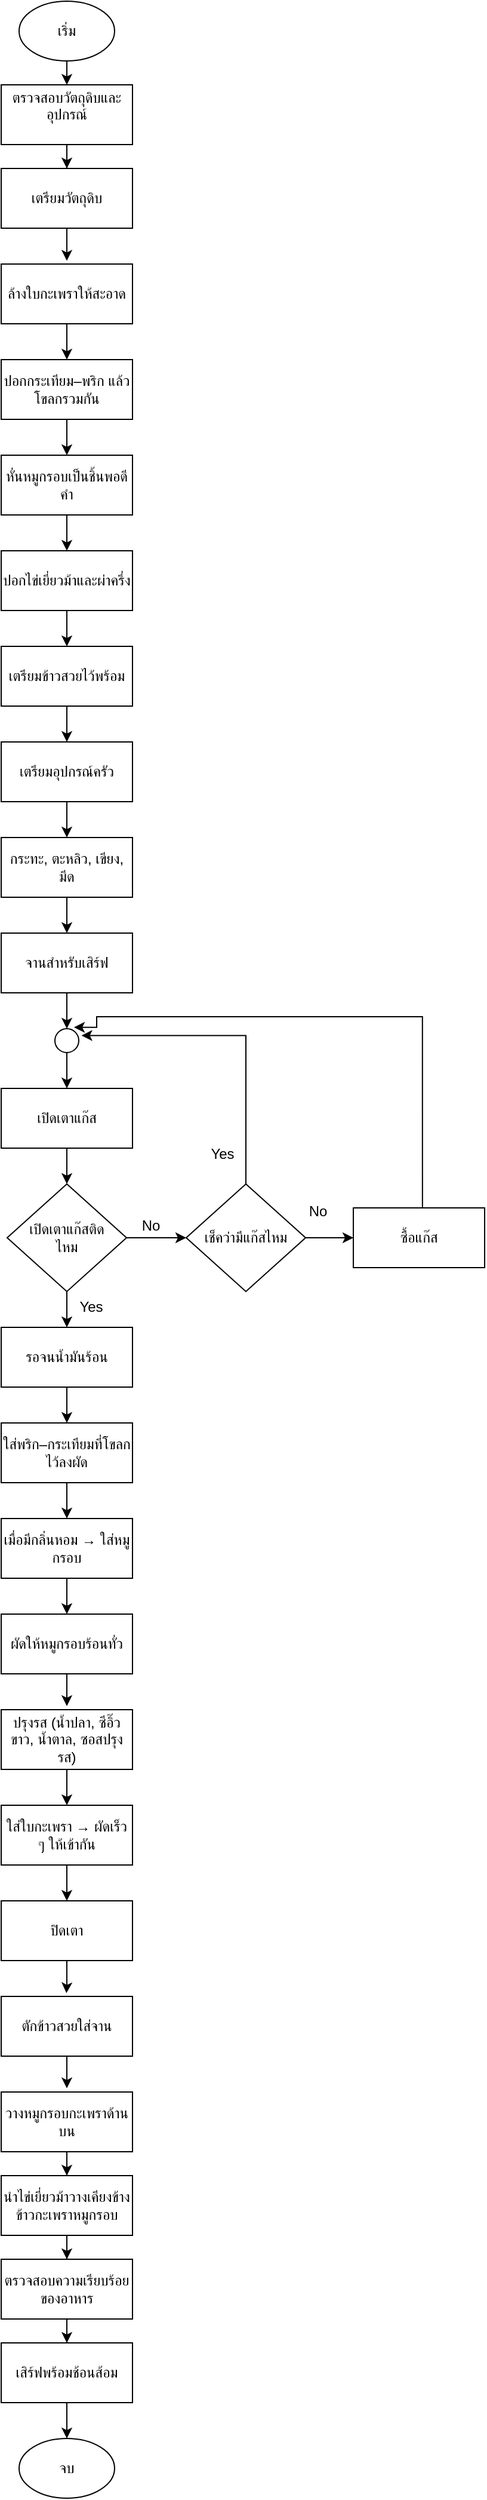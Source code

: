 <mxfile version="28.2.5">
  <diagram name="Page-1" id="RbMmG9RkvynbeP50xYJT">
    <mxGraphModel dx="1773" dy="993" grid="1" gridSize="10" guides="1" tooltips="1" connect="1" arrows="1" fold="1" page="1" pageScale="1" pageWidth="850" pageHeight="1100" math="0" shadow="0">
      <root>
        <mxCell id="0" />
        <mxCell id="1" parent="0" />
        <mxCell id="uiAiVuAlV3e7LGUHGTL--1" value="เริ่ม" style="ellipse;whiteSpace=wrap;html=1;" vertex="1" parent="1">
          <mxGeometry x="360" y="50" width="80" height="50" as="geometry" />
        </mxCell>
        <mxCell id="uiAiVuAlV3e7LGUHGTL--20" style="edgeStyle=orthogonalEdgeStyle;rounded=0;orthogonalLoop=1;jettySize=auto;html=1;entryX=0.5;entryY=0;entryDx=0;entryDy=0;" edge="1" parent="1" source="uiAiVuAlV3e7LGUHGTL--3" target="uiAiVuAlV3e7LGUHGTL--4">
          <mxGeometry relative="1" as="geometry" />
        </mxCell>
        <mxCell id="uiAiVuAlV3e7LGUHGTL--3" value="&lt;div&gt;ตรวจสอบวัตถุดิบและอุปกรณ์&lt;/div&gt;&lt;div&gt;&lt;br&gt;&lt;/div&gt;" style="rounded=0;whiteSpace=wrap;html=1;" vertex="1" parent="1">
          <mxGeometry x="345" y="120" width="110" height="50" as="geometry" />
        </mxCell>
        <mxCell id="uiAiVuAlV3e7LGUHGTL--4" value="&lt;div&gt;เตรียมวัตถุดิบ&lt;/div&gt;" style="rounded=0;whiteSpace=wrap;html=1;" vertex="1" parent="1">
          <mxGeometry x="345" y="190" width="110" height="50" as="geometry" />
        </mxCell>
        <mxCell id="uiAiVuAlV3e7LGUHGTL--74" style="edgeStyle=orthogonalEdgeStyle;rounded=0;orthogonalLoop=1;jettySize=auto;html=1;entryX=0.5;entryY=0;entryDx=0;entryDy=0;" edge="1" parent="1" source="uiAiVuAlV3e7LGUHGTL--5" target="uiAiVuAlV3e7LGUHGTL--6">
          <mxGeometry relative="1" as="geometry" />
        </mxCell>
        <mxCell id="uiAiVuAlV3e7LGUHGTL--5" value="&lt;div&gt;ล้างใบกะเพราให้สะอาด&lt;/div&gt;" style="rounded=0;whiteSpace=wrap;html=1;" vertex="1" parent="1">
          <mxGeometry x="345" y="270" width="110" height="50" as="geometry" />
        </mxCell>
        <mxCell id="uiAiVuAlV3e7LGUHGTL--73" style="edgeStyle=orthogonalEdgeStyle;rounded=0;orthogonalLoop=1;jettySize=auto;html=1;entryX=0.5;entryY=0;entryDx=0;entryDy=0;" edge="1" parent="1" source="uiAiVuAlV3e7LGUHGTL--6" target="uiAiVuAlV3e7LGUHGTL--7">
          <mxGeometry relative="1" as="geometry" />
        </mxCell>
        <mxCell id="uiAiVuAlV3e7LGUHGTL--6" value="&lt;div&gt;ปอกกระเทียม–พริก แล้วโขลกรวมกัน&lt;/div&gt;" style="rounded=0;whiteSpace=wrap;html=1;" vertex="1" parent="1">
          <mxGeometry x="345" y="350" width="110" height="50" as="geometry" />
        </mxCell>
        <mxCell id="uiAiVuAlV3e7LGUHGTL--72" style="edgeStyle=orthogonalEdgeStyle;rounded=0;orthogonalLoop=1;jettySize=auto;html=1;entryX=0.5;entryY=0;entryDx=0;entryDy=0;" edge="1" parent="1" source="uiAiVuAlV3e7LGUHGTL--7" target="uiAiVuAlV3e7LGUHGTL--8">
          <mxGeometry relative="1" as="geometry" />
        </mxCell>
        <mxCell id="uiAiVuAlV3e7LGUHGTL--7" value="&lt;div&gt;หั่นหมูกรอบเป็นชิ้นพอดีคำ&lt;/div&gt;" style="rounded=0;whiteSpace=wrap;html=1;" vertex="1" parent="1">
          <mxGeometry x="345" y="430" width="110" height="50" as="geometry" />
        </mxCell>
        <mxCell id="uiAiVuAlV3e7LGUHGTL--71" style="edgeStyle=orthogonalEdgeStyle;rounded=0;orthogonalLoop=1;jettySize=auto;html=1;entryX=0.5;entryY=0;entryDx=0;entryDy=0;" edge="1" parent="1" source="uiAiVuAlV3e7LGUHGTL--8" target="uiAiVuAlV3e7LGUHGTL--9">
          <mxGeometry relative="1" as="geometry" />
        </mxCell>
        <mxCell id="uiAiVuAlV3e7LGUHGTL--8" value="&lt;div&gt;ปอกไข่เยี่ยวม้าและผ่าครึ่ง&lt;/div&gt;" style="rounded=0;whiteSpace=wrap;html=1;" vertex="1" parent="1">
          <mxGeometry x="345" y="510" width="110" height="50" as="geometry" />
        </mxCell>
        <mxCell id="uiAiVuAlV3e7LGUHGTL--70" style="edgeStyle=orthogonalEdgeStyle;rounded=0;orthogonalLoop=1;jettySize=auto;html=1;entryX=0.5;entryY=0;entryDx=0;entryDy=0;" edge="1" parent="1" source="uiAiVuAlV3e7LGUHGTL--9" target="uiAiVuAlV3e7LGUHGTL--10">
          <mxGeometry relative="1" as="geometry" />
        </mxCell>
        <mxCell id="uiAiVuAlV3e7LGUHGTL--9" value="&lt;div&gt;เตรียมข้าวสวยไว้พร้อม&lt;/div&gt;" style="rounded=0;whiteSpace=wrap;html=1;" vertex="1" parent="1">
          <mxGeometry x="345" y="590" width="110" height="50" as="geometry" />
        </mxCell>
        <mxCell id="uiAiVuAlV3e7LGUHGTL--67" style="edgeStyle=orthogonalEdgeStyle;rounded=0;orthogonalLoop=1;jettySize=auto;html=1;entryX=0.5;entryY=0;entryDx=0;entryDy=0;" edge="1" parent="1" source="uiAiVuAlV3e7LGUHGTL--10" target="uiAiVuAlV3e7LGUHGTL--11">
          <mxGeometry relative="1" as="geometry" />
        </mxCell>
        <mxCell id="uiAiVuAlV3e7LGUHGTL--10" value="&lt;div&gt;เตรียมอุปกรณ์ครัว&lt;/div&gt;" style="rounded=0;whiteSpace=wrap;html=1;" vertex="1" parent="1">
          <mxGeometry x="345" y="670" width="110" height="50" as="geometry" />
        </mxCell>
        <mxCell id="uiAiVuAlV3e7LGUHGTL--66" style="edgeStyle=orthogonalEdgeStyle;rounded=0;orthogonalLoop=1;jettySize=auto;html=1;entryX=0.5;entryY=0;entryDx=0;entryDy=0;" edge="1" parent="1" source="uiAiVuAlV3e7LGUHGTL--11" target="uiAiVuAlV3e7LGUHGTL--12">
          <mxGeometry relative="1" as="geometry" />
        </mxCell>
        <mxCell id="uiAiVuAlV3e7LGUHGTL--11" value="&lt;div&gt;กระทะ, ตะหลิว, เขียง, มีด&lt;/div&gt;" style="rounded=0;whiteSpace=wrap;html=1;" vertex="1" parent="1">
          <mxGeometry x="345" y="750" width="110" height="50" as="geometry" />
        </mxCell>
        <mxCell id="uiAiVuAlV3e7LGUHGTL--28" style="edgeStyle=orthogonalEdgeStyle;rounded=0;orthogonalLoop=1;jettySize=auto;html=1;entryX=0.5;entryY=0;entryDx=0;entryDy=0;" edge="1" parent="1" source="uiAiVuAlV3e7LGUHGTL--12" target="uiAiVuAlV3e7LGUHGTL--27">
          <mxGeometry relative="1" as="geometry" />
        </mxCell>
        <mxCell id="uiAiVuAlV3e7LGUHGTL--12" value="&lt;div&gt;จานสำหรับเสิร์ฟ&lt;/div&gt;" style="rounded=0;whiteSpace=wrap;html=1;" vertex="1" parent="1">
          <mxGeometry x="345" y="830" width="110" height="50" as="geometry" />
        </mxCell>
        <mxCell id="uiAiVuAlV3e7LGUHGTL--24" style="edgeStyle=orthogonalEdgeStyle;rounded=0;orthogonalLoop=1;jettySize=auto;html=1;entryX=0;entryY=0.5;entryDx=0;entryDy=0;" edge="1" parent="1" source="uiAiVuAlV3e7LGUHGTL--15" target="uiAiVuAlV3e7LGUHGTL--23">
          <mxGeometry relative="1" as="geometry" />
        </mxCell>
        <mxCell id="uiAiVuAlV3e7LGUHGTL--38" style="edgeStyle=orthogonalEdgeStyle;rounded=0;orthogonalLoop=1;jettySize=auto;html=1;entryX=0.5;entryY=0;entryDx=0;entryDy=0;" edge="1" parent="1" source="uiAiVuAlV3e7LGUHGTL--15" target="uiAiVuAlV3e7LGUHGTL--37">
          <mxGeometry relative="1" as="geometry" />
        </mxCell>
        <mxCell id="uiAiVuAlV3e7LGUHGTL--15" value="เปิดเตาแก๊สติด&lt;div&gt;ไหม&lt;/div&gt;" style="rhombus;whiteSpace=wrap;html=1;" vertex="1" parent="1">
          <mxGeometry x="350" y="1040" width="100" height="90" as="geometry" />
        </mxCell>
        <mxCell id="uiAiVuAlV3e7LGUHGTL--19" style="edgeStyle=orthogonalEdgeStyle;rounded=0;orthogonalLoop=1;jettySize=auto;html=1;entryX=0.5;entryY=0;entryDx=0;entryDy=0;" edge="1" parent="1" target="uiAiVuAlV3e7LGUHGTL--3">
          <mxGeometry relative="1" as="geometry">
            <mxPoint x="400" y="100" as="sourcePoint" />
          </mxGeometry>
        </mxCell>
        <mxCell id="uiAiVuAlV3e7LGUHGTL--31" style="edgeStyle=orthogonalEdgeStyle;rounded=0;orthogonalLoop=1;jettySize=auto;html=1;entryX=1.114;entryY=0.286;entryDx=0;entryDy=0;entryPerimeter=0;" edge="1" parent="1" source="uiAiVuAlV3e7LGUHGTL--23" target="uiAiVuAlV3e7LGUHGTL--27">
          <mxGeometry relative="1" as="geometry">
            <mxPoint x="550" y="920" as="targetPoint" />
            <Array as="points">
              <mxPoint x="550" y="916" />
            </Array>
          </mxGeometry>
        </mxCell>
        <mxCell id="uiAiVuAlV3e7LGUHGTL--34" style="edgeStyle=orthogonalEdgeStyle;rounded=0;orthogonalLoop=1;jettySize=auto;html=1;entryX=0;entryY=0.5;entryDx=0;entryDy=0;exitX=1;exitY=0.5;exitDx=0;exitDy=0;" edge="1" parent="1" source="uiAiVuAlV3e7LGUHGTL--23" target="uiAiVuAlV3e7LGUHGTL--33">
          <mxGeometry relative="1" as="geometry">
            <mxPoint x="609.998" y="1085.029" as="sourcePoint" />
          </mxGeometry>
        </mxCell>
        <mxCell id="uiAiVuAlV3e7LGUHGTL--23" value="เช็คว่ามีแก๊สไหม" style="rhombus;whiteSpace=wrap;html=1;" vertex="1" parent="1">
          <mxGeometry x="500" y="1040" width="100" height="90" as="geometry" />
        </mxCell>
        <mxCell id="uiAiVuAlV3e7LGUHGTL--25" value="No" style="text;html=1;align=center;verticalAlign=middle;resizable=0;points=[];autosize=1;strokeColor=none;fillColor=none;" vertex="1" parent="1">
          <mxGeometry x="450" y="1060" width="40" height="30" as="geometry" />
        </mxCell>
        <mxCell id="uiAiVuAlV3e7LGUHGTL--30" style="edgeStyle=orthogonalEdgeStyle;rounded=0;orthogonalLoop=1;jettySize=auto;html=1;entryX=0.5;entryY=0;entryDx=0;entryDy=0;" edge="1" parent="1" source="uiAiVuAlV3e7LGUHGTL--26" target="uiAiVuAlV3e7LGUHGTL--15">
          <mxGeometry relative="1" as="geometry" />
        </mxCell>
        <mxCell id="uiAiVuAlV3e7LGUHGTL--26" value="เปิดเตาแก๊ส" style="rounded=0;whiteSpace=wrap;html=1;" vertex="1" parent="1">
          <mxGeometry x="345" y="960" width="110" height="50" as="geometry" />
        </mxCell>
        <mxCell id="uiAiVuAlV3e7LGUHGTL--29" style="edgeStyle=orthogonalEdgeStyle;rounded=0;orthogonalLoop=1;jettySize=auto;html=1;entryX=0.5;entryY=0;entryDx=0;entryDy=0;" edge="1" parent="1" source="uiAiVuAlV3e7LGUHGTL--27" target="uiAiVuAlV3e7LGUHGTL--26">
          <mxGeometry relative="1" as="geometry" />
        </mxCell>
        <mxCell id="uiAiVuAlV3e7LGUHGTL--27" value="" style="ellipse;whiteSpace=wrap;html=1;aspect=fixed;" vertex="1" parent="1">
          <mxGeometry x="390" y="910" width="20" height="20" as="geometry" />
        </mxCell>
        <mxCell id="uiAiVuAlV3e7LGUHGTL--32" value="Yes" style="text;html=1;align=center;verticalAlign=middle;resizable=0;points=[];autosize=1;strokeColor=none;fillColor=none;" vertex="1" parent="1">
          <mxGeometry x="510" y="1000" width="40" height="30" as="geometry" />
        </mxCell>
        <mxCell id="uiAiVuAlV3e7LGUHGTL--35" style="edgeStyle=orthogonalEdgeStyle;rounded=0;orthogonalLoop=1;jettySize=auto;html=1;entryX=0.8;entryY=-0.057;entryDx=0;entryDy=0;entryPerimeter=0;" edge="1" parent="1" target="uiAiVuAlV3e7LGUHGTL--27">
          <mxGeometry relative="1" as="geometry">
            <mxPoint x="425.001" y="912.929" as="targetPoint" />
            <mxPoint x="697.93" y="1060" as="sourcePoint" />
            <Array as="points">
              <mxPoint x="698" y="900" />
              <mxPoint x="425" y="900" />
              <mxPoint x="425" y="909" />
            </Array>
          </mxGeometry>
        </mxCell>
        <mxCell id="uiAiVuAlV3e7LGUHGTL--33" value="ซื้อแก๊ส" style="rounded=0;whiteSpace=wrap;html=1;" vertex="1" parent="1">
          <mxGeometry x="640.03" y="1060" width="110" height="50" as="geometry" />
        </mxCell>
        <mxCell id="uiAiVuAlV3e7LGUHGTL--36" value="No" style="text;html=1;align=center;verticalAlign=middle;resizable=0;points=[];autosize=1;strokeColor=none;fillColor=none;" vertex="1" parent="1">
          <mxGeometry x="590" y="1048" width="40" height="30" as="geometry" />
        </mxCell>
        <mxCell id="uiAiVuAlV3e7LGUHGTL--64" style="edgeStyle=orthogonalEdgeStyle;rounded=0;orthogonalLoop=1;jettySize=auto;html=1;entryX=0.5;entryY=0;entryDx=0;entryDy=0;" edge="1" parent="1" source="uiAiVuAlV3e7LGUHGTL--37" target="uiAiVuAlV3e7LGUHGTL--40">
          <mxGeometry relative="1" as="geometry" />
        </mxCell>
        <mxCell id="uiAiVuAlV3e7LGUHGTL--37" value="&lt;div&gt;รอจนน้ำมันร้อน&lt;/div&gt;" style="rounded=0;whiteSpace=wrap;html=1;" vertex="1" parent="1">
          <mxGeometry x="345" y="1160" width="110" height="50" as="geometry" />
        </mxCell>
        <mxCell id="uiAiVuAlV3e7LGUHGTL--63" style="edgeStyle=orthogonalEdgeStyle;rounded=0;orthogonalLoop=1;jettySize=auto;html=1;entryX=0.5;entryY=0;entryDx=0;entryDy=0;" edge="1" parent="1" source="uiAiVuAlV3e7LGUHGTL--40" target="uiAiVuAlV3e7LGUHGTL--41">
          <mxGeometry relative="1" as="geometry" />
        </mxCell>
        <mxCell id="uiAiVuAlV3e7LGUHGTL--40" value="&lt;div&gt;ใส่พริก–กระเทียมที่โขลกไว้ลงผัด&lt;/div&gt;" style="rounded=0;whiteSpace=wrap;html=1;" vertex="1" parent="1">
          <mxGeometry x="345" y="1240" width="110" height="50" as="geometry" />
        </mxCell>
        <mxCell id="uiAiVuAlV3e7LGUHGTL--62" style="edgeStyle=orthogonalEdgeStyle;rounded=0;orthogonalLoop=1;jettySize=auto;html=1;entryX=0.5;entryY=0;entryDx=0;entryDy=0;" edge="1" parent="1" source="uiAiVuAlV3e7LGUHGTL--41" target="uiAiVuAlV3e7LGUHGTL--43">
          <mxGeometry relative="1" as="geometry" />
        </mxCell>
        <mxCell id="uiAiVuAlV3e7LGUHGTL--41" value="&lt;div&gt;เมื่อมีกลิ่นหอม → ใส่หมูกรอบ&lt;/div&gt;" style="rounded=0;whiteSpace=wrap;html=1;" vertex="1" parent="1">
          <mxGeometry x="345" y="1320" width="110" height="50" as="geometry" />
        </mxCell>
        <mxCell id="uiAiVuAlV3e7LGUHGTL--60" style="edgeStyle=orthogonalEdgeStyle;rounded=0;orthogonalLoop=1;jettySize=auto;html=1;entryX=0.5;entryY=0;entryDx=0;entryDy=0;" edge="1" parent="1" source="uiAiVuAlV3e7LGUHGTL--42" target="uiAiVuAlV3e7LGUHGTL--44">
          <mxGeometry relative="1" as="geometry" />
        </mxCell>
        <mxCell id="uiAiVuAlV3e7LGUHGTL--42" value="&lt;div&gt;ปรุงรส (น้ำปลา, ซีอิ๊วขาว, น้ำตาล, ซอสปรุงรส)&lt;/div&gt;" style="rounded=0;whiteSpace=wrap;html=1;" vertex="1" parent="1">
          <mxGeometry x="345" y="1480" width="110" height="50" as="geometry" />
        </mxCell>
        <mxCell id="uiAiVuAlV3e7LGUHGTL--43" value="&lt;div&gt;ผัดให้หมูกรอบร้อนทั่ว&lt;/div&gt;" style="rounded=0;whiteSpace=wrap;html=1;" vertex="1" parent="1">
          <mxGeometry x="345" y="1400" width="110" height="50" as="geometry" />
        </mxCell>
        <mxCell id="uiAiVuAlV3e7LGUHGTL--59" style="edgeStyle=orthogonalEdgeStyle;rounded=0;orthogonalLoop=1;jettySize=auto;html=1;entryX=0.5;entryY=0;entryDx=0;entryDy=0;" edge="1" parent="1" source="uiAiVuAlV3e7LGUHGTL--44" target="uiAiVuAlV3e7LGUHGTL--45">
          <mxGeometry relative="1" as="geometry" />
        </mxCell>
        <mxCell id="uiAiVuAlV3e7LGUHGTL--44" value="&lt;div&gt;ใส่ใบกะเพรา → ผัดเร็ว ๆ ให้เข้ากัน&lt;/div&gt;" style="rounded=0;whiteSpace=wrap;html=1;" vertex="1" parent="1">
          <mxGeometry x="345" y="1560" width="110" height="50" as="geometry" />
        </mxCell>
        <mxCell id="uiAiVuAlV3e7LGUHGTL--45" value="&lt;div&gt;ปิดเตา&lt;/div&gt;" style="rounded=0;whiteSpace=wrap;html=1;" vertex="1" parent="1">
          <mxGeometry x="345" y="1640" width="110" height="50" as="geometry" />
        </mxCell>
        <mxCell id="uiAiVuAlV3e7LGUHGTL--46" value="&lt;div&gt;ตักข้าวสวยใส่จาน&lt;/div&gt;" style="rounded=0;whiteSpace=wrap;html=1;" vertex="1" parent="1">
          <mxGeometry x="345" y="1720" width="110" height="50" as="geometry" />
        </mxCell>
        <mxCell id="uiAiVuAlV3e7LGUHGTL--56" style="edgeStyle=orthogonalEdgeStyle;rounded=0;orthogonalLoop=1;jettySize=auto;html=1;entryX=0.5;entryY=0;entryDx=0;entryDy=0;" edge="1" parent="1" source="uiAiVuAlV3e7LGUHGTL--47" target="uiAiVuAlV3e7LGUHGTL--48">
          <mxGeometry relative="1" as="geometry" />
        </mxCell>
        <mxCell id="uiAiVuAlV3e7LGUHGTL--47" value="&lt;div&gt;วางหมูกรอบกะเพราด้านบน&lt;/div&gt;" style="rounded=0;whiteSpace=wrap;html=1;" vertex="1" parent="1">
          <mxGeometry x="345" y="1800" width="110" height="50" as="geometry" />
        </mxCell>
        <mxCell id="uiAiVuAlV3e7LGUHGTL--55" style="edgeStyle=orthogonalEdgeStyle;rounded=0;orthogonalLoop=1;jettySize=auto;html=1;entryX=0.5;entryY=0;entryDx=0;entryDy=0;" edge="1" parent="1" source="uiAiVuAlV3e7LGUHGTL--48" target="uiAiVuAlV3e7LGUHGTL--49">
          <mxGeometry relative="1" as="geometry" />
        </mxCell>
        <mxCell id="uiAiVuAlV3e7LGUHGTL--48" value="&lt;div&gt;นำไข่เยี่ยวม้าวางเคียงข้างข้าวกะเพราหมูกรอบ&lt;/div&gt;" style="rounded=0;whiteSpace=wrap;html=1;" vertex="1" parent="1">
          <mxGeometry x="345" y="1870" width="110" height="50" as="geometry" />
        </mxCell>
        <mxCell id="uiAiVuAlV3e7LGUHGTL--54" style="edgeStyle=orthogonalEdgeStyle;rounded=0;orthogonalLoop=1;jettySize=auto;html=1;entryX=0.5;entryY=0;entryDx=0;entryDy=0;" edge="1" parent="1" source="uiAiVuAlV3e7LGUHGTL--49" target="uiAiVuAlV3e7LGUHGTL--51">
          <mxGeometry relative="1" as="geometry" />
        </mxCell>
        <mxCell id="uiAiVuAlV3e7LGUHGTL--49" value="&lt;div&gt;ตรวจสอบความเรียบร้อยของอาหาร&lt;/div&gt;" style="rounded=0;whiteSpace=wrap;html=1;" vertex="1" parent="1">
          <mxGeometry x="345" y="1940" width="110" height="50" as="geometry" />
        </mxCell>
        <mxCell id="uiAiVuAlV3e7LGUHGTL--53" style="edgeStyle=orthogonalEdgeStyle;rounded=0;orthogonalLoop=1;jettySize=auto;html=1;entryX=0.5;entryY=0;entryDx=0;entryDy=0;" edge="1" parent="1" source="uiAiVuAlV3e7LGUHGTL--51" target="uiAiVuAlV3e7LGUHGTL--52">
          <mxGeometry relative="1" as="geometry" />
        </mxCell>
        <mxCell id="uiAiVuAlV3e7LGUHGTL--51" value="เสิร์ฟพร้อมช้อนส้อม" style="rounded=0;whiteSpace=wrap;html=1;" vertex="1" parent="1">
          <mxGeometry x="345" y="2010" width="110" height="50" as="geometry" />
        </mxCell>
        <mxCell id="uiAiVuAlV3e7LGUHGTL--52" value="จบ" style="ellipse;whiteSpace=wrap;html=1;" vertex="1" parent="1">
          <mxGeometry x="360" y="2090" width="80" height="50" as="geometry" />
        </mxCell>
        <mxCell id="uiAiVuAlV3e7LGUHGTL--57" style="edgeStyle=orthogonalEdgeStyle;rounded=0;orthogonalLoop=1;jettySize=auto;html=1;entryX=0.5;entryY=-0.062;entryDx=0;entryDy=0;entryPerimeter=0;" edge="1" parent="1" source="uiAiVuAlV3e7LGUHGTL--46" target="uiAiVuAlV3e7LGUHGTL--47">
          <mxGeometry relative="1" as="geometry" />
        </mxCell>
        <mxCell id="uiAiVuAlV3e7LGUHGTL--58" style="edgeStyle=orthogonalEdgeStyle;rounded=0;orthogonalLoop=1;jettySize=auto;html=1;entryX=0.497;entryY=-0.054;entryDx=0;entryDy=0;entryPerimeter=0;" edge="1" parent="1" source="uiAiVuAlV3e7LGUHGTL--45" target="uiAiVuAlV3e7LGUHGTL--46">
          <mxGeometry relative="1" as="geometry" />
        </mxCell>
        <mxCell id="uiAiVuAlV3e7LGUHGTL--61" style="edgeStyle=orthogonalEdgeStyle;rounded=0;orthogonalLoop=1;jettySize=auto;html=1;" edge="1" parent="1" source="uiAiVuAlV3e7LGUHGTL--43">
          <mxGeometry relative="1" as="geometry">
            <mxPoint x="400" y="1477" as="targetPoint" />
          </mxGeometry>
        </mxCell>
        <mxCell id="uiAiVuAlV3e7LGUHGTL--65" value="Yes" style="text;html=1;align=center;verticalAlign=middle;resizable=0;points=[];autosize=1;strokeColor=none;fillColor=none;" vertex="1" parent="1">
          <mxGeometry x="400" y="1128" width="40" height="30" as="geometry" />
        </mxCell>
        <mxCell id="uiAiVuAlV3e7LGUHGTL--75" style="edgeStyle=orthogonalEdgeStyle;rounded=0;orthogonalLoop=1;jettySize=auto;html=1;entryX=0.5;entryY=-0.054;entryDx=0;entryDy=0;entryPerimeter=0;" edge="1" parent="1" source="uiAiVuAlV3e7LGUHGTL--4" target="uiAiVuAlV3e7LGUHGTL--5">
          <mxGeometry relative="1" as="geometry" />
        </mxCell>
      </root>
    </mxGraphModel>
  </diagram>
</mxfile>
